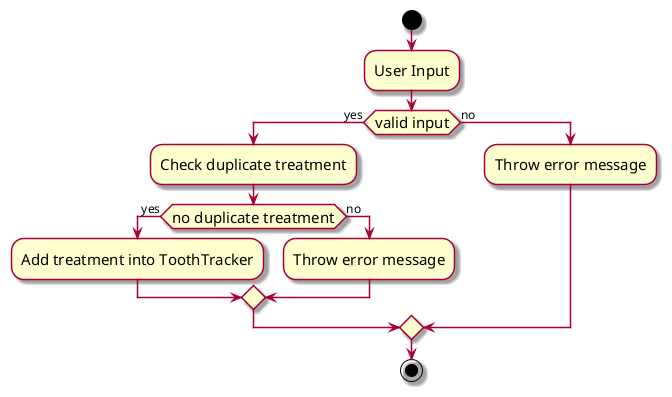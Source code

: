 @startuml
skin rose
skinparam ActivityFontSize 15
skinparam ArrowFontSize 12
start
:User Input;
if (valid input) then (yes)
  :Check duplicate treatment;
  if (no duplicate treatment) then (yes)
    :Add treatment into ToothTracker;
  else (no)
    :Throw error message;
  endif
else (no)
  :Throw error message;
endif
stop
@enduml

